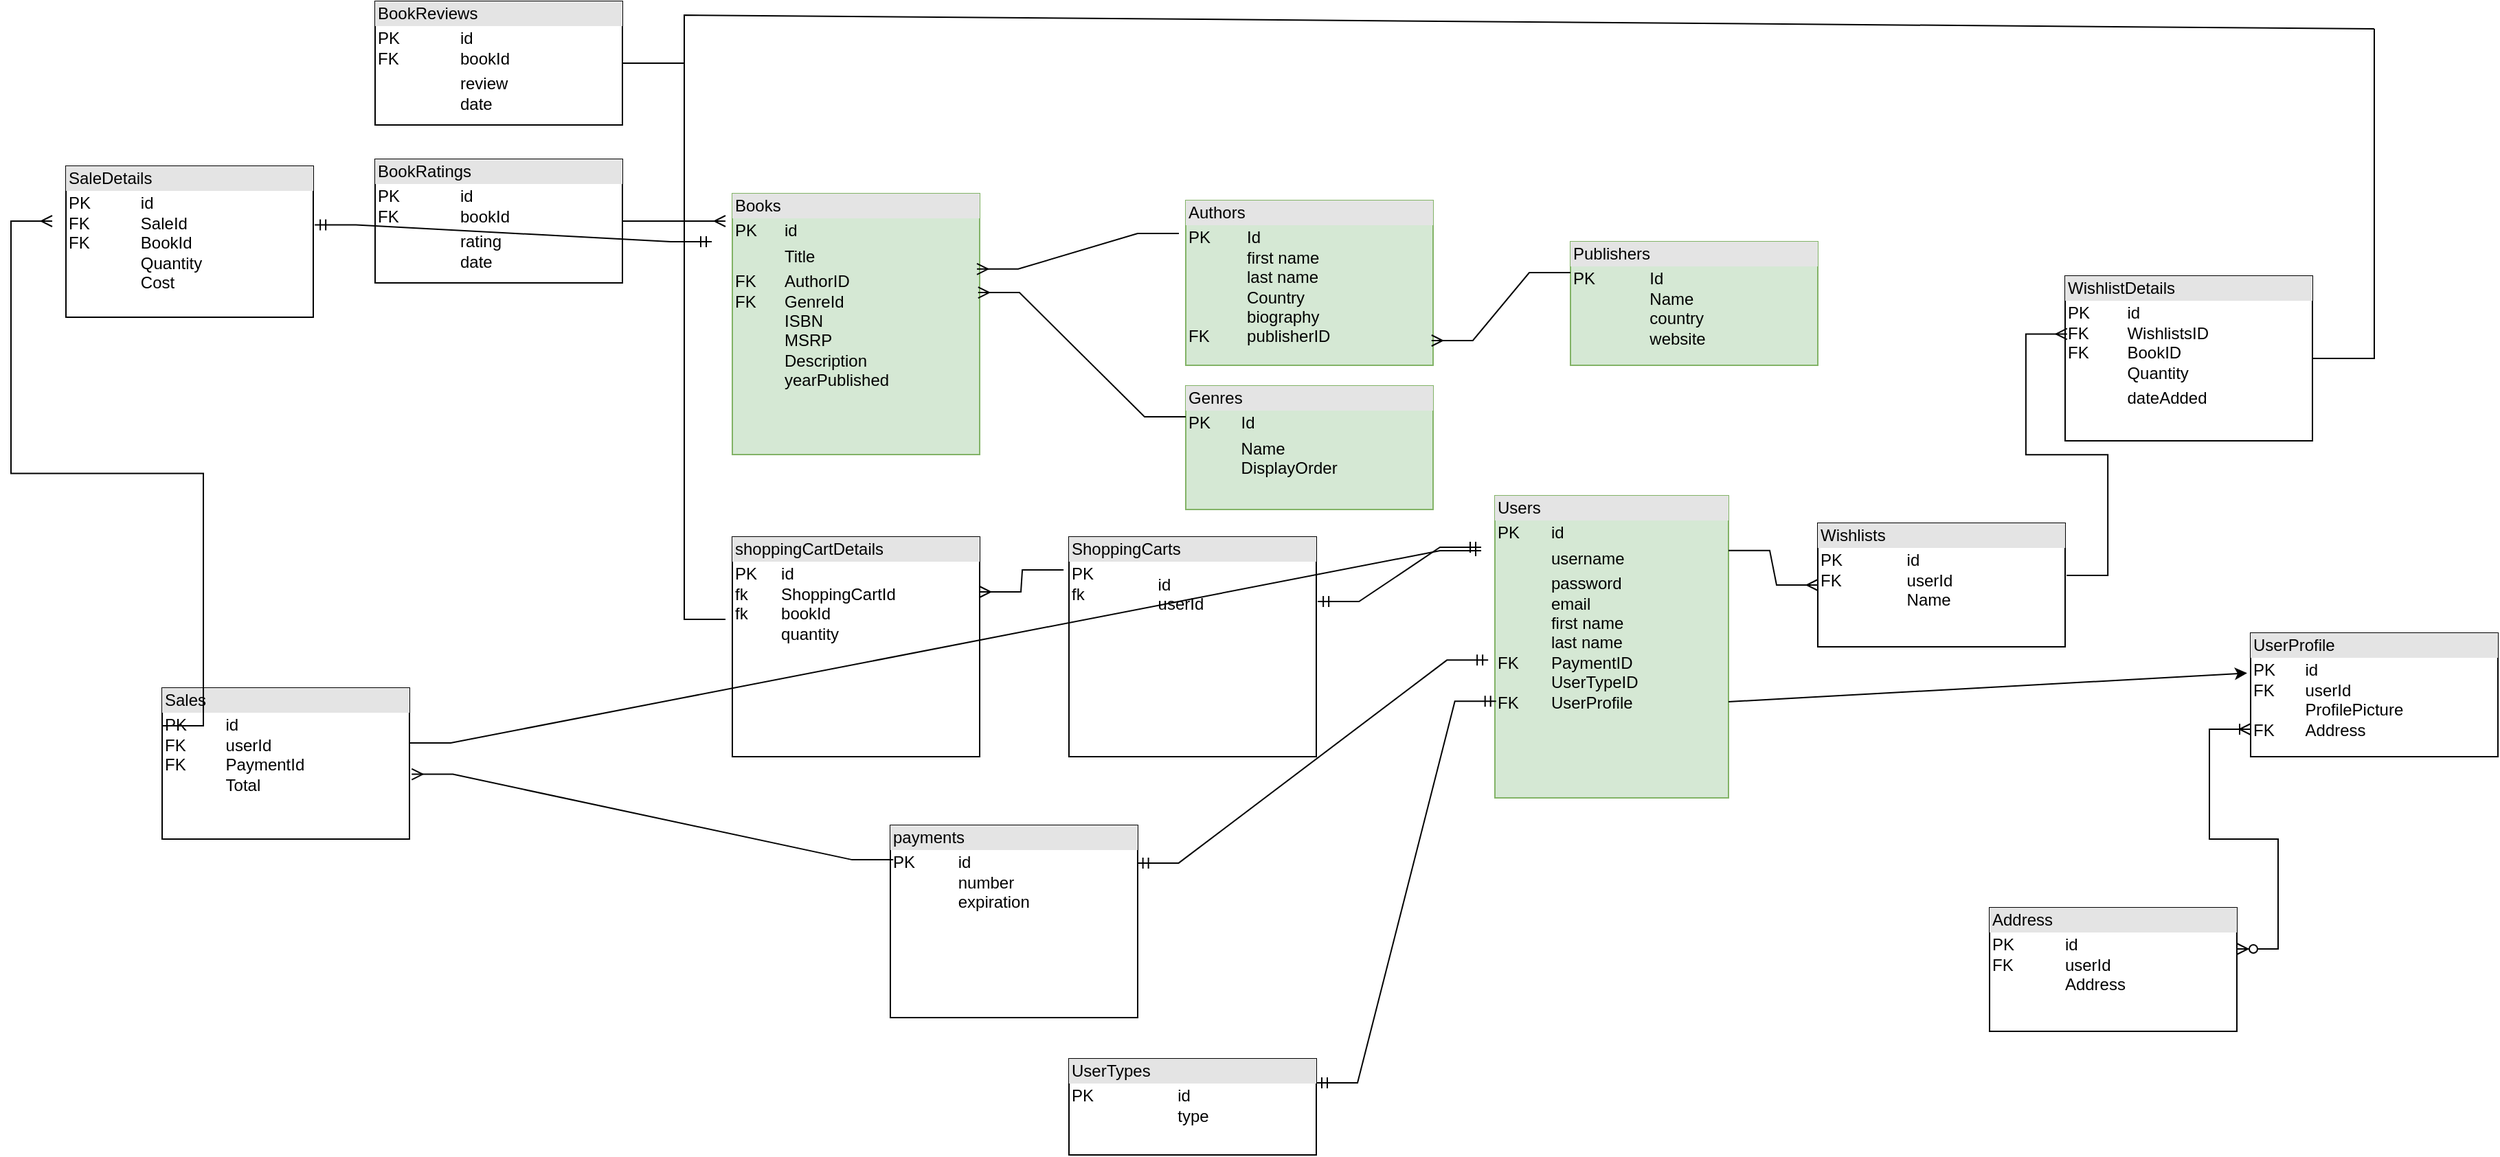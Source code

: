 <mxfile version="21.8.0" type="github">
  <diagram name="Page-1" id="FTUXRw5btgdvpzRdIau1">
    <mxGraphModel dx="2607" dy="1509" grid="1" gridSize="10" guides="1" tooltips="1" connect="1" arrows="1" fold="1" page="1" pageScale="1" pageWidth="850" pageHeight="1100" math="0" shadow="0">
      <root>
        <mxCell id="0" />
        <mxCell id="1" parent="0" />
        <mxCell id="ikWVpYbI9CX6Z142yk2W-1" value="&lt;div style=&quot;box-sizing:border-box;width:100%;background:#e4e4e4;padding:2px;&quot;&gt;Books&lt;/div&gt;&lt;table style=&quot;width:100%;font-size:1em;&quot; cellpadding=&quot;2&quot; cellspacing=&quot;0&quot;&gt;&lt;tbody&gt;&lt;tr&gt;&lt;td&gt;PK&lt;/td&gt;&lt;td&gt;id&lt;/td&gt;&lt;/tr&gt;&lt;tr&gt;&lt;td&gt;&lt;br&gt;&lt;/td&gt;&lt;td&gt;Title&lt;/td&gt;&lt;/tr&gt;&lt;tr&gt;&lt;td&gt;FK&lt;br&gt;FK&lt;br&gt;&lt;br&gt;&lt;br&gt;&lt;br&gt;&lt;br&gt;&lt;br&gt;&lt;/td&gt;&lt;td&gt;AuthorID&lt;br&gt;GenreId&lt;br&gt;ISBN&lt;br&gt;MSRP&lt;br&gt;Description&lt;br&gt;yearPublished&lt;br&gt;&lt;br&gt;&lt;/td&gt;&lt;/tr&gt;&lt;/tbody&gt;&lt;/table&gt;" style="verticalAlign=top;align=left;overflow=fill;html=1;whiteSpace=wrap;fillColor=#d5e8d4;strokeColor=#82b366;" parent="1" vertex="1">
          <mxGeometry x="545" y="150" width="180" height="190" as="geometry" />
        </mxCell>
        <mxCell id="ikWVpYbI9CX6Z142yk2W-2" value="&lt;div style=&quot;box-sizing:border-box;width:100%;background:#e4e4e4;padding:2px;&quot;&gt;Authors&lt;/div&gt;&lt;table style=&quot;width:100%;font-size:1em;&quot; cellpadding=&quot;2&quot; cellspacing=&quot;0&quot;&gt;&lt;tbody&gt;&lt;tr&gt;&lt;td&gt;PK&lt;br&gt;&lt;br&gt;&lt;br&gt;&lt;br&gt;&lt;br&gt;FK&lt;/td&gt;&lt;td&gt;Id&lt;br&gt;first name&lt;br&gt;last name&lt;br&gt;Country&lt;br&gt;biography&lt;br&gt;publisherID&lt;/td&gt;&lt;/tr&gt;&lt;tr&gt;&lt;td&gt;&lt;br&gt;&lt;/td&gt;&lt;td&gt;&lt;/td&gt;&lt;/tr&gt;&lt;/tbody&gt;&lt;/table&gt;" style="verticalAlign=top;align=left;overflow=fill;html=1;whiteSpace=wrap;fillColor=#d5e8d4;strokeColor=#82b366;" parent="1" vertex="1">
          <mxGeometry x="875" y="155" width="180" height="120" as="geometry" />
        </mxCell>
        <mxCell id="ikWVpYbI9CX6Z142yk2W-3" value="&lt;div style=&quot;box-sizing:border-box;width:100%;background:#e4e4e4;padding:2px;&quot;&gt;Genres&lt;/div&gt;&lt;table style=&quot;width:100%;font-size:1em;&quot; cellpadding=&quot;2&quot; cellspacing=&quot;0&quot;&gt;&lt;tbody&gt;&lt;tr&gt;&lt;td&gt;PK&lt;/td&gt;&lt;td&gt;Id&lt;/td&gt;&lt;/tr&gt;&lt;tr&gt;&lt;td&gt;&lt;br&gt;&lt;/td&gt;&lt;td&gt;Name&lt;br&gt;DisplayOrder&lt;/td&gt;&lt;/tr&gt;&lt;/tbody&gt;&lt;/table&gt;" style="verticalAlign=top;align=left;overflow=fill;html=1;whiteSpace=wrap;fillColor=#d5e8d4;strokeColor=#82b366;" parent="1" vertex="1">
          <mxGeometry x="875" y="290" width="180" height="90" as="geometry" />
        </mxCell>
        <mxCell id="ikWVpYbI9CX6Z142yk2W-5" value="&lt;div style=&quot;box-sizing:border-box;width:100%;background:#e4e4e4;padding:2px;&quot;&gt;Publishers&lt;/div&gt;&lt;table style=&quot;width:100%;font-size:1em;&quot; cellpadding=&quot;2&quot; cellspacing=&quot;0&quot;&gt;&lt;tbody&gt;&lt;tr&gt;&lt;td&gt;PK&lt;br&gt;&lt;br&gt;&lt;br&gt;&lt;br&gt;&lt;/td&gt;&lt;td&gt;Id&lt;br&gt;Name&lt;br&gt;country&lt;br&gt;website&lt;/td&gt;&lt;/tr&gt;&lt;tr&gt;&lt;td&gt;&lt;br&gt;&lt;/td&gt;&lt;td&gt;&lt;/td&gt;&lt;/tr&gt;&lt;/tbody&gt;&lt;/table&gt;" style="verticalAlign=top;align=left;overflow=fill;html=1;whiteSpace=wrap;fillColor=#d5e8d4;strokeColor=#82b366;" parent="1" vertex="1">
          <mxGeometry x="1155" y="185" width="180" height="90" as="geometry" />
        </mxCell>
        <mxCell id="ikWVpYbI9CX6Z142yk2W-7" value="&lt;div style=&quot;box-sizing:border-box;width:100%;background:#e4e4e4;padding:2px;&quot;&gt;Users&lt;/div&gt;&lt;table style=&quot;width:100%;font-size:1em;&quot; cellpadding=&quot;2&quot; cellspacing=&quot;0&quot;&gt;&lt;tbody&gt;&lt;tr&gt;&lt;td&gt;PK&lt;/td&gt;&lt;td&gt;id&lt;/td&gt;&lt;/tr&gt;&lt;tr&gt;&lt;td&gt;&lt;br&gt;&lt;/td&gt;&lt;td&gt;username&lt;/td&gt;&lt;/tr&gt;&lt;tr&gt;&lt;td&gt;&lt;br&gt;&lt;br&gt;&lt;br&gt;FK&lt;br&gt;&lt;br&gt;FK&lt;br&gt;&lt;br&gt;&lt;/td&gt;&lt;td&gt;password&lt;br&gt;email&lt;br&gt;first name&lt;br&gt;last name&lt;br&gt;PaymentID&lt;br&gt;UserTypeID&lt;br&gt;UserProfile&lt;br&gt;&lt;br&gt;&lt;br&gt;&lt;/td&gt;&lt;/tr&gt;&lt;/tbody&gt;&lt;/table&gt;" style="verticalAlign=top;align=left;overflow=fill;html=1;whiteSpace=wrap;fillColor=#d5e8d4;strokeColor=#82b366;" parent="1" vertex="1">
          <mxGeometry x="1100" y="370" width="170" height="220" as="geometry" />
        </mxCell>
        <mxCell id="ikWVpYbI9CX6Z142yk2W-9" value="&lt;div style=&quot;box-sizing:border-box;width:100%;background:#e4e4e4;padding:2px;&quot;&gt;payments&lt;/div&gt;&lt;table style=&quot;width:100%;font-size:1em;&quot; cellpadding=&quot;2&quot; cellspacing=&quot;0&quot;&gt;&lt;tbody&gt;&lt;tr&gt;&lt;td&gt;PK&lt;br&gt;&lt;br&gt;&lt;br&gt;&lt;/td&gt;&lt;td&gt;id&lt;br&gt;number&lt;br style=&quot;--tw-translate-x: 0; --tw-translate-y: 0; --tw-rotate: 0; --tw-skew-x: 0; --tw-skew-y: 0; --tw-scale-x: 1; --tw-scale-y: 1; --tw-pan-x: ; --tw-pan-y: ; --tw-pinch-zoom: ; --tw-scroll-snap-strictness: proximity; --tw-ordinal: ; --tw-slashed-zero: ; --tw-numeric-figure: ; --tw-numeric-spacing: ; --tw-numeric-fraction: ; --tw-ring-inset: ; --tw-ring-offset-width: 0px; --tw-ring-offset-color: #fff; --tw-ring-color: rgb(59 130 246 / .5); --tw-ring-offset-shadow: 0 0 #0000; --tw-ring-shadow: 0 0 #0000; --tw-shadow: 0 0 #0000; --tw-shadow-colored: 0 0 #0000; --tw-blur: ; --tw-brightness: ; --tw-contrast: ; --tw-grayscale: ; --tw-hue-rotate: ; --tw-invert: ; --tw-saturate: ; --tw-sepia: ; --tw-drop-shadow: ; --tw-backdrop-blur: ; --tw-backdrop-brightness: ; --tw-backdrop-contrast: ; --tw-backdrop-grayscale: ; --tw-backdrop-hue-rotate: ; --tw-backdrop-invert: ; --tw-backdrop-opacity: ; --tw-backdrop-saturate: ; --tw-backdrop-sepia: ; border-color: var(--border-color);&quot;&gt;expiration&lt;br&gt;&lt;/td&gt;&lt;/tr&gt;&lt;tr&gt;&lt;td&gt;&lt;br&gt;&lt;/td&gt;&lt;td&gt;&lt;br&gt;&lt;/td&gt;&lt;/tr&gt;&lt;tr&gt;&lt;td&gt;&lt;br&gt;&lt;/td&gt;&lt;td&gt;&lt;br&gt;&lt;br&gt;&lt;/td&gt;&lt;/tr&gt;&lt;/tbody&gt;&lt;/table&gt;" style="verticalAlign=top;align=left;overflow=fill;html=1;whiteSpace=wrap;" parent="1" vertex="1">
          <mxGeometry x="660" y="610" width="180" height="140" as="geometry" />
        </mxCell>
        <mxCell id="ikWVpYbI9CX6Z142yk2W-10" value="&lt;div style=&quot;box-sizing:border-box;width:100%;background:#e4e4e4;padding:2px;&quot;&gt;ShoppingCarts&lt;/div&gt;&lt;table style=&quot;width:100%;font-size:1em;&quot; cellpadding=&quot;2&quot; cellspacing=&quot;0&quot;&gt;&lt;tbody&gt;&lt;tr&gt;&lt;td&gt;PK&lt;br&gt;fk&lt;br&gt;&lt;br&gt;&lt;/td&gt;&lt;td&gt;id&lt;br&gt;userId&lt;br&gt;&lt;/td&gt;&lt;/tr&gt;&lt;tr&gt;&lt;td&gt;&lt;br&gt;&lt;/td&gt;&lt;td&gt;&lt;/td&gt;&lt;/tr&gt;&lt;tr&gt;&lt;td&gt;&lt;/td&gt;&lt;td&gt;&lt;br&gt;&lt;br&gt;&lt;br&gt;&lt;/td&gt;&lt;/tr&gt;&lt;/tbody&gt;&lt;/table&gt;" style="verticalAlign=top;align=left;overflow=fill;html=1;whiteSpace=wrap;" parent="1" vertex="1">
          <mxGeometry x="790" y="400" width="180" height="160" as="geometry" />
        </mxCell>
        <mxCell id="ikWVpYbI9CX6Z142yk2W-11" value="&lt;div style=&quot;box-sizing:border-box;width:100%;background:#e4e4e4;padding:2px;&quot;&gt;BookRatings&lt;/div&gt;&lt;table style=&quot;width:100%;font-size:1em;&quot; cellpadding=&quot;2&quot; cellspacing=&quot;0&quot;&gt;&lt;tbody&gt;&lt;tr&gt;&lt;td&gt;PK&lt;br&gt;FK&lt;/td&gt;&lt;td&gt;id&lt;br&gt;bookId&lt;/td&gt;&lt;/tr&gt;&lt;tr&gt;&lt;td&gt;&lt;br&gt;&lt;/td&gt;&lt;td&gt;rating&lt;br&gt;date&lt;/td&gt;&lt;/tr&gt;&lt;tr&gt;&lt;td&gt;&lt;/td&gt;&lt;td&gt;&lt;br&gt;&lt;br&gt;&lt;br&gt;&lt;/td&gt;&lt;/tr&gt;&lt;/tbody&gt;&lt;/table&gt;" style="verticalAlign=top;align=left;overflow=fill;html=1;whiteSpace=wrap;" parent="1" vertex="1">
          <mxGeometry x="285" y="125" width="180" height="90" as="geometry" />
        </mxCell>
        <mxCell id="ikWVpYbI9CX6Z142yk2W-14" value="&lt;div style=&quot;box-sizing:border-box;width:100%;background:#e4e4e4;padding:2px;&quot;&gt;BookReviews&lt;/div&gt;&lt;table style=&quot;width:100%;font-size:1em;&quot; cellpadding=&quot;2&quot; cellspacing=&quot;0&quot;&gt;&lt;tbody&gt;&lt;tr&gt;&lt;td&gt;PK&lt;br&gt;FK&lt;/td&gt;&lt;td&gt;id&lt;br&gt;bookId&lt;br&gt;&lt;/td&gt;&lt;/tr&gt;&lt;tr&gt;&lt;td&gt;&lt;br&gt;&lt;br&gt;&lt;/td&gt;&lt;td&gt;review&lt;br&gt;date&lt;/td&gt;&lt;/tr&gt;&lt;tr&gt;&lt;td&gt;&lt;/td&gt;&lt;td&gt;&lt;br&gt;&lt;br&gt;&lt;br&gt;&lt;/td&gt;&lt;/tr&gt;&lt;/tbody&gt;&lt;/table&gt;" style="verticalAlign=top;align=left;overflow=fill;html=1;whiteSpace=wrap;" parent="1" vertex="1">
          <mxGeometry x="285" y="10" width="180" height="90" as="geometry" />
        </mxCell>
        <mxCell id="ikWVpYbI9CX6Z142yk2W-15" value="&lt;div style=&quot;box-sizing:border-box;width:100%;background:#e4e4e4;padding:2px;&quot;&gt;Wishlists&lt;/div&gt;&lt;table style=&quot;width:100%;font-size:1em;&quot; cellpadding=&quot;2&quot; cellspacing=&quot;0&quot;&gt;&lt;tbody&gt;&lt;tr&gt;&lt;td&gt;PK&lt;br&gt;FK&lt;br&gt;&lt;br&gt;&lt;/td&gt;&lt;td&gt;id&lt;br&gt;userId&lt;br&gt;Name&lt;/td&gt;&lt;/tr&gt;&lt;tr&gt;&lt;td&gt;&lt;br&gt;&lt;/td&gt;&lt;td&gt;&lt;br&gt;&lt;/td&gt;&lt;/tr&gt;&lt;tr&gt;&lt;td&gt;&lt;/td&gt;&lt;td&gt;&lt;br&gt;&lt;br&gt;&lt;br&gt;&lt;/td&gt;&lt;/tr&gt;&lt;/tbody&gt;&lt;/table&gt;" style="verticalAlign=top;align=left;overflow=fill;html=1;whiteSpace=wrap;" parent="1" vertex="1">
          <mxGeometry x="1335" y="390" width="180" height="90" as="geometry" />
        </mxCell>
        <mxCell id="ikWVpYbI9CX6Z142yk2W-17" value="&lt;div style=&quot;box-sizing:border-box;width:100%;background:#e4e4e4;padding:2px;&quot;&gt;WishlistDetails&lt;/div&gt;&lt;table style=&quot;width:100%;font-size:1em;&quot; cellpadding=&quot;2&quot; cellspacing=&quot;0&quot;&gt;&lt;tbody&gt;&lt;tr&gt;&lt;td&gt;PK&lt;br&gt;FK&lt;br&gt;FK&lt;br&gt;&lt;br&gt;&lt;/td&gt;&lt;td&gt;id&lt;br&gt;WishlistsID&lt;br&gt;BookID&lt;br&gt;Quantity&lt;/td&gt;&lt;/tr&gt;&lt;tr&gt;&lt;td&gt;&lt;br&gt;&lt;/td&gt;&lt;td&gt;dateAdded&lt;/td&gt;&lt;/tr&gt;&lt;tr&gt;&lt;td&gt;&lt;/td&gt;&lt;td&gt;&lt;br&gt;&lt;br&gt;&lt;br&gt;&lt;/td&gt;&lt;/tr&gt;&lt;/tbody&gt;&lt;/table&gt;" style="verticalAlign=top;align=left;overflow=fill;html=1;whiteSpace=wrap;" parent="1" vertex="1">
          <mxGeometry x="1515" y="210" width="180" height="120" as="geometry" />
        </mxCell>
        <mxCell id="q-F_FBn3Hs4vD-pNlV7H-1" value="&lt;div style=&quot;box-sizing:border-box;width:100%;background:#e4e4e4;padding:2px;&quot;&gt;Sales&lt;/div&gt;&lt;table style=&quot;width:100%;font-size:1em;&quot; cellpadding=&quot;2&quot; cellspacing=&quot;0&quot;&gt;&lt;tbody&gt;&lt;tr&gt;&lt;td&gt;PK&lt;br&gt;FK&lt;br&gt;FK&lt;br&gt;&lt;br&gt;&lt;/td&gt;&lt;td&gt;id&lt;br&gt;userId&lt;br&gt;PaymentId&lt;br&gt;Total&lt;/td&gt;&lt;/tr&gt;&lt;tr&gt;&lt;td&gt;&lt;br&gt;&lt;/td&gt;&lt;td&gt;&lt;br&gt;&lt;/td&gt;&lt;/tr&gt;&lt;tr&gt;&lt;td&gt;&lt;br&gt;&lt;/td&gt;&lt;td&gt;&lt;br&gt;&lt;br&gt;&lt;br&gt;&lt;/td&gt;&lt;/tr&gt;&lt;/tbody&gt;&lt;/table&gt;" style="verticalAlign=top;align=left;overflow=fill;html=1;whiteSpace=wrap;" parent="1" vertex="1">
          <mxGeometry x="130" y="510" width="180" height="110" as="geometry" />
        </mxCell>
        <mxCell id="q-F_FBn3Hs4vD-pNlV7H-13" value="" style="edgeStyle=entityRelationEdgeStyle;fontSize=12;html=1;endArrow=ERmany;rounded=0;fontFamily=Helvetica;fontColor=default;exitX=-0.028;exitY=0.2;exitDx=0;exitDy=0;exitPerimeter=0;entryX=0.989;entryY=0.289;entryDx=0;entryDy=0;entryPerimeter=0;" parent="1" source="ikWVpYbI9CX6Z142yk2W-2" target="ikWVpYbI9CX6Z142yk2W-1" edge="1">
          <mxGeometry width="100" height="100" relative="1" as="geometry">
            <mxPoint x="800" y="570" as="sourcePoint" />
            <mxPoint x="810" y="230" as="targetPoint" />
          </mxGeometry>
        </mxCell>
        <mxCell id="q-F_FBn3Hs4vD-pNlV7H-14" value="" style="edgeStyle=entityRelationEdgeStyle;fontSize=12;html=1;endArrow=ERmany;rounded=0;fontFamily=Helvetica;fontColor=default;exitX=0;exitY=0.25;exitDx=0;exitDy=0;entryX=0.994;entryY=0.85;entryDx=0;entryDy=0;entryPerimeter=0;" parent="1" source="ikWVpYbI9CX6Z142yk2W-5" target="ikWVpYbI9CX6Z142yk2W-2" edge="1">
          <mxGeometry width="100" height="100" relative="1" as="geometry">
            <mxPoint x="1237" y="300" as="sourcePoint" />
            <mxPoint x="1090" y="332" as="targetPoint" />
          </mxGeometry>
        </mxCell>
        <mxCell id="q-F_FBn3Hs4vD-pNlV7H-15" value="" style="edgeStyle=entityRelationEdgeStyle;fontSize=12;html=1;endArrow=ERmany;rounded=0;fontFamily=Helvetica;fontColor=default;exitX=0;exitY=0.25;exitDx=0;exitDy=0;entryX=0.994;entryY=0.379;entryDx=0;entryDy=0;entryPerimeter=0;" parent="1" source="ikWVpYbI9CX6Z142yk2W-3" target="ikWVpYbI9CX6Z142yk2W-1" edge="1">
          <mxGeometry width="100" height="100" relative="1" as="geometry">
            <mxPoint x="917" y="360" as="sourcePoint" />
            <mxPoint x="770" y="386" as="targetPoint" />
          </mxGeometry>
        </mxCell>
        <mxCell id="q-F_FBn3Hs4vD-pNlV7H-16" value="&lt;div style=&quot;box-sizing:border-box;width:100%;background:#e4e4e4;padding:2px;&quot;&gt;UserTypes&lt;/div&gt;&lt;table style=&quot;width:100%;font-size:1em;&quot; cellpadding=&quot;2&quot; cellspacing=&quot;0&quot;&gt;&lt;tbody&gt;&lt;tr&gt;&lt;td&gt;PK&lt;br&gt;&lt;br&gt;&lt;/td&gt;&lt;td&gt;id&lt;br&gt;type&lt;/td&gt;&lt;/tr&gt;&lt;tr&gt;&lt;td&gt;&lt;/td&gt;&lt;td&gt;&lt;br&gt;&lt;/td&gt;&lt;/tr&gt;&lt;tr&gt;&lt;td&gt;&lt;/td&gt;&lt;td&gt;&lt;br&gt;&lt;br&gt;&lt;br&gt;&lt;/td&gt;&lt;/tr&gt;&lt;/tbody&gt;&lt;/table&gt;" style="verticalAlign=top;align=left;overflow=fill;html=1;whiteSpace=wrap;" parent="1" vertex="1">
          <mxGeometry x="790" y="780" width="180" height="70" as="geometry" />
        </mxCell>
        <mxCell id="q-F_FBn3Hs4vD-pNlV7H-18" value="" style="edgeStyle=entityRelationEdgeStyle;fontSize=12;html=1;endArrow=ERmandOne;startArrow=ERmandOne;rounded=0;fontFamily=Helvetica;fontColor=default;exitX=0.999;exitY=0.196;exitDx=0;exitDy=0;exitPerimeter=0;entryX=-0.029;entryY=0.544;entryDx=0;entryDy=0;entryPerimeter=0;" parent="1" source="ikWVpYbI9CX6Z142yk2W-9" target="ikWVpYbI9CX6Z142yk2W-7" edge="1">
          <mxGeometry width="100" height="100" relative="1" as="geometry">
            <mxPoint x="870" y="750" as="sourcePoint" />
            <mxPoint x="850" y="570" as="targetPoint" />
          </mxGeometry>
        </mxCell>
        <mxCell id="q-F_FBn3Hs4vD-pNlV7H-19" value="&lt;div style=&quot;box-sizing:border-box;width:100%;background:#e4e4e4;padding:2px;&quot;&gt;shoppingCartDetails&lt;/div&gt;&lt;table style=&quot;width:100%;font-size:1em;&quot; cellpadding=&quot;2&quot; cellspacing=&quot;0&quot;&gt;&lt;tbody&gt;&lt;tr&gt;&lt;td&gt;PK&lt;br&gt;fk&lt;br&gt;fk&lt;br&gt;&lt;br&gt;&lt;/td&gt;&lt;td&gt;id&lt;br&gt;ShoppingCartId&lt;br&gt;bookId&lt;br&gt;quantity&lt;br&gt;&lt;/td&gt;&lt;/tr&gt;&lt;tr&gt;&lt;td&gt;&lt;br&gt;&lt;/td&gt;&lt;td&gt;&lt;/td&gt;&lt;/tr&gt;&lt;tr&gt;&lt;td&gt;&lt;/td&gt;&lt;td&gt;&lt;br&gt;&lt;br&gt;&lt;br&gt;&lt;/td&gt;&lt;/tr&gt;&lt;/tbody&gt;&lt;/table&gt;" style="verticalAlign=top;align=left;overflow=fill;html=1;whiteSpace=wrap;" parent="1" vertex="1">
          <mxGeometry x="545" y="400" width="180" height="160" as="geometry" />
        </mxCell>
        <mxCell id="q-F_FBn3Hs4vD-pNlV7H-20" value="" style="edgeStyle=entityRelationEdgeStyle;fontSize=12;html=1;endArrow=ERmandOne;startArrow=ERmandOne;rounded=0;fontFamily=Helvetica;fontColor=default;exitX=1;exitY=0.25;exitDx=0;exitDy=0;entryX=0.005;entryY=0.68;entryDx=0;entryDy=0;entryPerimeter=0;" parent="1" source="q-F_FBn3Hs4vD-pNlV7H-16" target="ikWVpYbI9CX6Z142yk2W-7" edge="1">
          <mxGeometry width="100" height="100" relative="1" as="geometry">
            <mxPoint x="852" y="671" as="sourcePoint" />
            <mxPoint x="1070" y="550" as="targetPoint" />
            <Array as="points">
              <mxPoint x="1050" y="600" />
              <mxPoint x="1060" y="630" />
              <mxPoint x="1090" y="560" />
            </Array>
          </mxGeometry>
        </mxCell>
        <mxCell id="q-F_FBn3Hs4vD-pNlV7H-21" value="" style="edgeStyle=entityRelationEdgeStyle;fontSize=12;html=1;endArrow=ERmandOne;startArrow=ERmandOne;rounded=0;fontFamily=Helvetica;fontColor=default;exitX=1.006;exitY=0.294;exitDx=0;exitDy=0;exitPerimeter=0;entryX=-0.017;entryY=0.85;entryDx=0;entryDy=0;entryPerimeter=0;" parent="1" source="ikWVpYbI9CX6Z142yk2W-10" edge="1">
          <mxGeometry width="100" height="100" relative="1" as="geometry">
            <mxPoint x="845" y="552.5" as="sourcePoint" />
            <mxPoint x="1090" y="407.5" as="targetPoint" />
          </mxGeometry>
        </mxCell>
        <mxCell id="q-F_FBn3Hs4vD-pNlV7H-22" value="" style="edgeStyle=entityRelationEdgeStyle;fontSize=12;html=1;endArrow=ERmany;rounded=0;fontFamily=Helvetica;fontColor=default;exitX=-0.022;exitY=0.15;exitDx=0;exitDy=0;exitPerimeter=0;entryX=1;entryY=0.25;entryDx=0;entryDy=0;" parent="1" source="ikWVpYbI9CX6Z142yk2W-10" target="q-F_FBn3Hs4vD-pNlV7H-19" edge="1">
          <mxGeometry width="100" height="100" relative="1" as="geometry">
            <mxPoint x="885" y="323" as="sourcePoint" />
            <mxPoint x="740" y="440" as="targetPoint" />
          </mxGeometry>
        </mxCell>
        <mxCell id="q-F_FBn3Hs4vD-pNlV7H-23" value="" style="edgeStyle=entityRelationEdgeStyle;fontSize=12;html=1;endArrow=ERmany;rounded=0;fontFamily=Helvetica;fontColor=default;exitX=1;exitY=0.5;exitDx=0;exitDy=0;" parent="1" source="ikWVpYbI9CX6Z142yk2W-11" edge="1">
          <mxGeometry width="100" height="100" relative="1" as="geometry">
            <mxPoint x="796" y="434" as="sourcePoint" />
            <mxPoint x="540" y="170" as="targetPoint" />
            <Array as="points">
              <mxPoint x="540" y="390" />
              <mxPoint x="420" y="390" />
              <mxPoint x="400" y="370" />
              <mxPoint x="490" y="380" />
            </Array>
          </mxGeometry>
        </mxCell>
        <mxCell id="q-F_FBn3Hs4vD-pNlV7H-27" value="" style="endArrow=none;html=1;rounded=0;fontFamily=Helvetica;fontSize=12;fontColor=default;exitX=1;exitY=0.5;exitDx=0;exitDy=0;" parent="1" source="ikWVpYbI9CX6Z142yk2W-11" edge="1">
          <mxGeometry width="50" height="50" relative="1" as="geometry">
            <mxPoint x="320" y="340" as="sourcePoint" />
            <mxPoint x="540" y="170" as="targetPoint" />
          </mxGeometry>
        </mxCell>
        <mxCell id="q-F_FBn3Hs4vD-pNlV7H-28" value="" style="endArrow=none;html=1;rounded=0;fontFamily=Helvetica;fontSize=12;fontColor=default;exitX=1;exitY=0.5;exitDx=0;exitDy=0;" parent="1" source="ikWVpYbI9CX6Z142yk2W-14" edge="1">
          <mxGeometry width="50" height="50" relative="1" as="geometry">
            <mxPoint x="470" y="60" as="sourcePoint" />
            <mxPoint x="510" y="170" as="targetPoint" />
            <Array as="points">
              <mxPoint x="510" y="55" />
            </Array>
          </mxGeometry>
        </mxCell>
        <mxCell id="q-F_FBn3Hs4vD-pNlV7H-29" value="" style="endArrow=none;html=1;rounded=0;fontFamily=Helvetica;fontSize=12;fontColor=default;" parent="1" edge="1">
          <mxGeometry width="50" height="50" relative="1" as="geometry">
            <mxPoint x="510" y="170" as="sourcePoint" />
            <mxPoint x="540" y="460" as="targetPoint" />
            <Array as="points">
              <mxPoint x="510" y="460" />
            </Array>
          </mxGeometry>
        </mxCell>
        <mxCell id="q-F_FBn3Hs4vD-pNlV7H-30" value="" style="edgeStyle=entityRelationEdgeStyle;fontSize=12;html=1;endArrow=ERmany;rounded=0;fontFamily=Helvetica;fontColor=default;exitX=1;exitY=0.181;exitDx=0;exitDy=0;entryX=0;entryY=0.5;entryDx=0;entryDy=0;exitPerimeter=0;" parent="1" source="ikWVpYbI9CX6Z142yk2W-7" target="ikWVpYbI9CX6Z142yk2W-15" edge="1">
          <mxGeometry width="100" height="100" relative="1" as="geometry">
            <mxPoint x="1321" y="711" as="sourcePoint" />
            <mxPoint x="1170" y="620" as="targetPoint" />
            <Array as="points">
              <mxPoint x="1320" y="410" />
              <mxPoint x="1310" y="450" />
              <mxPoint x="1310" y="470" />
            </Array>
          </mxGeometry>
        </mxCell>
        <mxCell id="q-F_FBn3Hs4vD-pNlV7H-31" value="" style="edgeStyle=entityRelationEdgeStyle;fontSize=12;html=1;endArrow=ERmany;rounded=0;fontFamily=Helvetica;fontColor=default;exitX=1.006;exitY=0.422;exitDx=0;exitDy=0;entryX=0.008;entryY=0.352;entryDx=0;entryDy=0;exitPerimeter=0;entryPerimeter=0;" parent="1" source="ikWVpYbI9CX6Z142yk2W-15" target="ikWVpYbI9CX6Z142yk2W-17" edge="1">
          <mxGeometry width="100" height="100" relative="1" as="geometry">
            <mxPoint x="1280" y="419" as="sourcePoint" />
            <mxPoint x="1345" y="445" as="targetPoint" />
            <Array as="points">
              <mxPoint x="1570" y="419" />
            </Array>
          </mxGeometry>
        </mxCell>
        <mxCell id="q-F_FBn3Hs4vD-pNlV7H-33" value="" style="endArrow=none;html=1;rounded=0;fontFamily=Helvetica;fontSize=12;fontColor=default;exitX=1;exitY=0.5;exitDx=0;exitDy=0;" parent="1" source="ikWVpYbI9CX6Z142yk2W-17" edge="1">
          <mxGeometry width="50" height="50" relative="1" as="geometry">
            <mxPoint x="1390" y="260" as="sourcePoint" />
            <mxPoint x="1740" y="30" as="targetPoint" />
            <Array as="points">
              <mxPoint x="1740" y="270" />
            </Array>
          </mxGeometry>
        </mxCell>
        <mxCell id="q-F_FBn3Hs4vD-pNlV7H-34" value="" style="endArrow=none;html=1;rounded=0;fontFamily=Helvetica;fontSize=12;fontColor=default;" parent="1" edge="1">
          <mxGeometry width="50" height="50" relative="1" as="geometry">
            <mxPoint x="510" y="170" as="sourcePoint" />
            <mxPoint x="1740" y="30" as="targetPoint" />
            <Array as="points">
              <mxPoint x="510" y="20" />
            </Array>
          </mxGeometry>
        </mxCell>
        <mxCell id="q-F_FBn3Hs4vD-pNlV7H-35" value="&lt;div style=&quot;box-sizing:border-box;width:100%;background:#e4e4e4;padding:2px;&quot;&gt;SaleDetails&lt;/div&gt;&lt;table style=&quot;width:100%;font-size:1em;&quot; cellpadding=&quot;2&quot; cellspacing=&quot;0&quot;&gt;&lt;tbody&gt;&lt;tr&gt;&lt;td&gt;PK&lt;br&gt;FK&lt;br&gt;FK&lt;br&gt;&lt;br&gt;&lt;br&gt;&lt;/td&gt;&lt;td&gt;id&lt;br&gt;SaleId&lt;br&gt;BookId&lt;br&gt;Quantity&lt;br&gt;Cost&lt;/td&gt;&lt;/tr&gt;&lt;tr&gt;&lt;td&gt;&lt;br&gt;&lt;/td&gt;&lt;td&gt;&lt;br&gt;&lt;/td&gt;&lt;/tr&gt;&lt;tr&gt;&lt;td&gt;&lt;br&gt;&lt;/td&gt;&lt;td&gt;&lt;br&gt;&lt;br&gt;&lt;br&gt;&lt;/td&gt;&lt;/tr&gt;&lt;/tbody&gt;&lt;/table&gt;" style="verticalAlign=top;align=left;overflow=fill;html=1;whiteSpace=wrap;" parent="1" vertex="1">
          <mxGeometry x="60" y="130" width="180" height="110" as="geometry" />
        </mxCell>
        <mxCell id="q-F_FBn3Hs4vD-pNlV7H-39" value="" style="edgeStyle=entityRelationEdgeStyle;fontSize=12;html=1;endArrow=ERmany;rounded=0;fontFamily=Helvetica;fontColor=default;entryX=1.009;entryY=0.571;entryDx=0;entryDy=0;entryPerimeter=0;exitX=0.012;exitY=0.179;exitDx=0;exitDy=0;exitPerimeter=0;" parent="1" source="ikWVpYbI9CX6Z142yk2W-9" target="q-F_FBn3Hs4vD-pNlV7H-1" edge="1">
          <mxGeometry width="100" height="100" relative="1" as="geometry">
            <mxPoint x="550" y="700" as="sourcePoint" />
            <mxPoint x="322" y="564" as="targetPoint" />
          </mxGeometry>
        </mxCell>
        <mxCell id="q-F_FBn3Hs4vD-pNlV7H-40" value="" style="edgeStyle=entityRelationEdgeStyle;fontSize=12;html=1;endArrow=ERmany;rounded=0;fontFamily=Helvetica;fontColor=default;exitX=0;exitY=0.25;exitDx=0;exitDy=0;" parent="1" source="q-F_FBn3Hs4vD-pNlV7H-1" edge="1">
          <mxGeometry width="100" height="100" relative="1" as="geometry">
            <mxPoint x="1282" y="422" as="sourcePoint" />
            <mxPoint x="50" y="170" as="targetPoint" />
            <Array as="points">
              <mxPoint x="90" y="450" />
              <mxPoint x="50" y="440" />
              <mxPoint x="90" y="538" />
            </Array>
          </mxGeometry>
        </mxCell>
        <mxCell id="q-F_FBn3Hs4vD-pNlV7H-41" value="" style="edgeStyle=entityRelationEdgeStyle;fontSize=12;html=1;endArrow=ERmandOne;startArrow=ERmandOne;rounded=0;fontFamily=Helvetica;fontColor=default;exitX=1.006;exitY=0.389;exitDx=0;exitDy=0;exitPerimeter=0;" parent="1" source="q-F_FBn3Hs4vD-pNlV7H-35" edge="1">
          <mxGeometry width="100" height="100" relative="1" as="geometry">
            <mxPoint x="251" y="451" as="sourcePoint" />
            <mxPoint x="530" y="185" as="targetPoint" />
          </mxGeometry>
        </mxCell>
        <mxCell id="tkpVVKkHuJ75t34-6LAY-2" value="&lt;div style=&quot;box-sizing:border-box;width:100%;background:#e4e4e4;padding:2px;&quot;&gt;&lt;font color=&quot;#000000&quot;&gt;UserProfile&lt;/font&gt;&lt;/div&gt;&lt;table style=&quot;width:100%;font-size:1em;&quot; cellpadding=&quot;2&quot; cellspacing=&quot;0&quot;&gt;&lt;tbody&gt;&lt;tr&gt;&lt;td&gt;&lt;font color=&quot;#000000&quot;&gt;PK&lt;br&gt;FK&lt;br&gt;&lt;br&gt;FK&lt;br&gt;&lt;br&gt;&lt;/font&gt;&lt;/td&gt;&lt;td&gt;&lt;font color=&quot;#000000&quot;&gt;id&lt;br&gt;userId&lt;br&gt;ProfilePicture&lt;br&gt;Address&lt;br&gt;&lt;br&gt;&lt;/font&gt;&lt;/td&gt;&lt;/tr&gt;&lt;tr&gt;&lt;td&gt;&lt;/td&gt;&lt;td&gt;&lt;font color=&quot;#000000&quot;&gt;&lt;br&gt;&lt;br&gt;&lt;br&gt;&lt;/font&gt;&lt;/td&gt;&lt;/tr&gt;&lt;/tbody&gt;&lt;/table&gt;" style="verticalAlign=top;align=left;overflow=fill;html=1;whiteSpace=wrap;fontColor=#ffffff;" parent="1" vertex="1">
          <mxGeometry x="1650" y="470" width="180" height="90" as="geometry" />
        </mxCell>
        <mxCell id="tkpVVKkHuJ75t34-6LAY-3" value="&lt;div style=&quot;box-sizing:border-box;width:100%;background:#e4e4e4;padding:2px;&quot;&gt;&lt;font color=&quot;#000000&quot;&gt;Address&lt;/font&gt;&lt;/div&gt;&lt;table style=&quot;width:100%;font-size:1em;&quot; cellpadding=&quot;2&quot; cellspacing=&quot;0&quot;&gt;&lt;tbody&gt;&lt;tr&gt;&lt;td&gt;&lt;font color=&quot;#000000&quot;&gt;PK&lt;br&gt;FK&lt;br&gt;&lt;br&gt;&lt;br&gt;&lt;br&gt;&lt;/font&gt;&lt;/td&gt;&lt;td&gt;&lt;font color=&quot;#000000&quot;&gt;id&lt;br&gt;userId&lt;br&gt;Address&lt;br&gt;&lt;br&gt;&lt;br&gt;&lt;/font&gt;&lt;/td&gt;&lt;/tr&gt;&lt;tr&gt;&lt;td&gt;&lt;/td&gt;&lt;td&gt;&lt;font color=&quot;#000000&quot;&gt;&lt;br&gt;&lt;br&gt;&lt;br&gt;&lt;/font&gt;&lt;/td&gt;&lt;/tr&gt;&lt;/tbody&gt;&lt;/table&gt;" style="verticalAlign=top;align=left;overflow=fill;html=1;whiteSpace=wrap;fontColor=#ffffff;" parent="1" vertex="1">
          <mxGeometry x="1460" y="670" width="180" height="90" as="geometry" />
        </mxCell>
        <mxCell id="tkpVVKkHuJ75t34-6LAY-8" value="" style="edgeStyle=entityRelationEdgeStyle;fontSize=12;html=1;endArrow=ERoneToMany;startArrow=ERzeroToMany;rounded=0;" parent="1" edge="1">
          <mxGeometry width="100" height="100" relative="1" as="geometry">
            <mxPoint x="1640" y="700" as="sourcePoint" />
            <mxPoint x="1650" y="540" as="targetPoint" />
          </mxGeometry>
        </mxCell>
        <mxCell id="tkpVVKkHuJ75t34-6LAY-10" value="" style="endArrow=classic;html=1;rounded=0;entryX=-0.014;entryY=0.324;entryDx=0;entryDy=0;entryPerimeter=0;" parent="1" target="tkpVVKkHuJ75t34-6LAY-2" edge="1">
          <mxGeometry relative="1" as="geometry">
            <mxPoint x="1270" y="520" as="sourcePoint" />
            <mxPoint x="1370" y="520" as="targetPoint" />
          </mxGeometry>
        </mxCell>
        <mxCell id="tkpVVKkHuJ75t34-6LAY-15" value="" style="edgeStyle=entityRelationEdgeStyle;fontSize=12;html=1;endArrow=ERone;endFill=1;rounded=0;movable=1;resizable=1;rotatable=1;deletable=1;editable=1;locked=0;connectable=1;" parent="1" edge="1">
          <mxGeometry width="100" height="100" relative="1" as="geometry">
            <mxPoint x="310" y="550" as="sourcePoint" />
            <mxPoint x="1090" y="410" as="targetPoint" />
          </mxGeometry>
        </mxCell>
      </root>
    </mxGraphModel>
  </diagram>
</mxfile>
